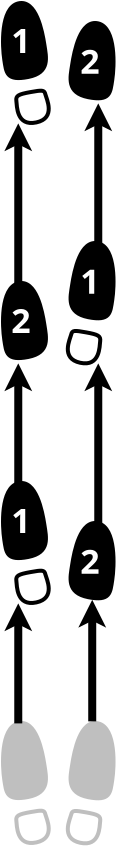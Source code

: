 <?xml version="1.0" encoding="UTF-8"?>
<dia:diagram xmlns:dia="http://www.lysator.liu.se/~alla/dia/">
  <dia:layer name="Segundo plano" visible="true" connectable="true" active="true">
    <dia:group>
      <dia:attribute name="meta">
        <dia:composite type="dict"/>
      </dia:attribute>
      <dia:attribute name="matrix"/>
      <dia:object type="Standard - Beziergon" version="0" id="O0">
        <dia:attribute name="obj_pos">
          <dia:point val="77,8"/>
        </dia:attribute>
        <dia:attribute name="obj_bb">
          <dia:rectangle val="75.516,7.88;77.863,11.846"/>
        </dia:attribute>
        <dia:attribute name="bez_points">
          <dia:point val="77,8"/>
          <dia:point val="76.1,7.783"/>
          <dia:point val="75.796,9.411"/>
          <dia:point val="75.696,10.062"/>
          <dia:point val="75.596,10.713"/>
          <dia:point val="75.4,11.473"/>
          <dia:point val="76.5,11.69"/>
          <dia:point val="77.6,11.907"/>
          <dia:point val="77.6,11.473"/>
          <dia:point val="77.7,10.822"/>
          <dia:point val="77.8,10.171"/>
          <dia:point val="77.9,8.217"/>
        </dia:attribute>
        <dia:attribute name="corner_types">
          <dia:enum val="2"/>
          <dia:enum val="2"/>
          <dia:enum val="2"/>
          <dia:enum val="2"/>
          <dia:enum val="2"/>
        </dia:attribute>
        <dia:attribute name="line_width">
          <dia:real val="0.2"/>
        </dia:attribute>
        <dia:attribute name="inner_color">
          <dia:color val="#000000ff"/>
        </dia:attribute>
        <dia:attribute name="show_background">
          <dia:boolean val="true"/>
        </dia:attribute>
      </dia:object>
      <dia:object type="Standard - Text" version="1" id="O1">
        <dia:attribute name="obj_pos">
          <dia:point val="76.102,10.514"/>
        </dia:attribute>
        <dia:attribute name="obj_bb">
          <dia:rectangle val="76.102,8.942;77.28,10.914"/>
        </dia:attribute>
        <dia:attribute name="text">
          <dia:composite type="text">
            <dia:attribute name="string">
              <dia:string>#2#</dia:string>
            </dia:attribute>
            <dia:attribute name="font">
              <dia:font family="sans" style="80" name="Helvetica-Bold"/>
            </dia:attribute>
            <dia:attribute name="height">
              <dia:real val="2.117"/>
            </dia:attribute>
            <dia:attribute name="pos">
              <dia:point val="76.102,10.514"/>
            </dia:attribute>
            <dia:attribute name="color">
              <dia:color val="#ffffffff"/>
            </dia:attribute>
            <dia:attribute name="alignment">
              <dia:enum val="0"/>
            </dia:attribute>
          </dia:composite>
        </dia:attribute>
        <dia:attribute name="valign">
          <dia:enum val="3"/>
        </dia:attribute>
      </dia:object>
    </dia:group>
    <dia:group>
      <dia:attribute name="meta">
        <dia:composite type="dict"/>
      </dia:attribute>
      <dia:attribute name="matrix"/>
      <dia:object type="Standard - Beziergon" version="0" id="O2">
        <dia:attribute name="obj_pos">
          <dia:point val="73,6"/>
        </dia:attribute>
        <dia:attribute name="obj_bb">
          <dia:rectangle val="72.137,5.88;74.484,9.835"/>
        </dia:attribute>
        <dia:attribute name="bez_points">
          <dia:point val="73,6"/>
          <dia:point val="73.9,5.784"/>
          <dia:point val="74.204,7.407"/>
          <dia:point val="74.304,8.056"/>
          <dia:point val="74.404,8.705"/>
          <dia:point val="74.6,9.462"/>
          <dia:point val="73.5,9.679"/>
          <dia:point val="72.4,9.895"/>
          <dia:point val="72.4,9.462"/>
          <dia:point val="72.3,8.813"/>
          <dia:point val="72.2,8.164"/>
          <dia:point val="72.1,6.216"/>
        </dia:attribute>
        <dia:attribute name="corner_types">
          <dia:enum val="2"/>
          <dia:enum val="2"/>
          <dia:enum val="2"/>
          <dia:enum val="2"/>
          <dia:enum val="2"/>
        </dia:attribute>
        <dia:attribute name="line_width">
          <dia:real val="0.2"/>
        </dia:attribute>
        <dia:attribute name="inner_color">
          <dia:color val="#000000ff"/>
        </dia:attribute>
        <dia:attribute name="show_background">
          <dia:boolean val="true"/>
        </dia:attribute>
      </dia:object>
      <dia:object type="Standard - Beziergon" version="0" id="O3">
        <dia:attribute name="obj_pos">
          <dia:point val="73.604,10.436"/>
        </dia:attribute>
        <dia:attribute name="obj_bb">
          <dia:rectangle val="72.799,10.265;74.623,12.08"/>
        </dia:attribute>
        <dia:attribute name="bez_points">
          <dia:point val="73.604,10.436"/>
          <dia:point val="74.204,10.328"/>
          <dia:point val="74.304,10.328"/>
          <dia:point val="74.354,10.544"/>
          <dia:point val="74.404,10.761"/>
          <dia:point val="74.904,11.735"/>
          <dia:point val="73.904,11.951"/>
          <dia:point val="72.904,12.167"/>
          <dia:point val="72.937,11.121"/>
          <dia:point val="72.904,10.869"/>
          <dia:point val="72.871,10.617"/>
          <dia:point val="73.004,10.544"/>
        </dia:attribute>
        <dia:attribute name="corner_types">
          <dia:enum val="2"/>
          <dia:enum val="2"/>
          <dia:enum val="2"/>
          <dia:enum val="2"/>
          <dia:enum val="2"/>
        </dia:attribute>
        <dia:attribute name="line_width">
          <dia:real val="0.2"/>
        </dia:attribute>
        <dia:attribute name="inner_color">
          <dia:color val="#000000ff"/>
        </dia:attribute>
        <dia:attribute name="show_background">
          <dia:boolean val="false"/>
        </dia:attribute>
      </dia:object>
      <dia:object type="Standard - Text" version="1" id="O4">
        <dia:attribute name="obj_pos">
          <dia:point val="72.65,8.48"/>
        </dia:attribute>
        <dia:attribute name="obj_bb">
          <dia:rectangle val="72.65,6.908;73.828,8.88"/>
        </dia:attribute>
        <dia:attribute name="text">
          <dia:composite type="text">
            <dia:attribute name="string">
              <dia:string>#1#</dia:string>
            </dia:attribute>
            <dia:attribute name="font">
              <dia:font family="sans" style="80" name="Helvetica-Bold"/>
            </dia:attribute>
            <dia:attribute name="height">
              <dia:real val="2.117"/>
            </dia:attribute>
            <dia:attribute name="pos">
              <dia:point val="72.65,8.48"/>
            </dia:attribute>
            <dia:attribute name="color">
              <dia:color val="#ffffffff"/>
            </dia:attribute>
            <dia:attribute name="alignment">
              <dia:enum val="0"/>
            </dia:attribute>
          </dia:composite>
        </dia:attribute>
        <dia:attribute name="valign">
          <dia:enum val="3"/>
        </dia:attribute>
      </dia:object>
    </dia:group>
    <dia:group>
      <dia:attribute name="meta">
        <dia:composite type="dict"/>
      </dia:attribute>
      <dia:attribute name="matrix"/>
      <dia:object type="Standard - Beziergon" version="0" id="O5">
        <dia:attribute name="obj_pos">
          <dia:point val="77,18"/>
        </dia:attribute>
        <dia:attribute name="obj_bb">
          <dia:rectangle val="75.516,17.88;77.863,21.846"/>
        </dia:attribute>
        <dia:attribute name="bez_points">
          <dia:point val="77,18"/>
          <dia:point val="76.1,17.783"/>
          <dia:point val="75.796,19.411"/>
          <dia:point val="75.696,20.062"/>
          <dia:point val="75.596,20.713"/>
          <dia:point val="75.4,21.473"/>
          <dia:point val="76.5,21.69"/>
          <dia:point val="77.6,21.907"/>
          <dia:point val="77.6,21.473"/>
          <dia:point val="77.7,20.822"/>
          <dia:point val="77.8,20.171"/>
          <dia:point val="77.9,18.217"/>
        </dia:attribute>
        <dia:attribute name="corner_types">
          <dia:enum val="2"/>
          <dia:enum val="2"/>
          <dia:enum val="2"/>
          <dia:enum val="2"/>
          <dia:enum val="2"/>
        </dia:attribute>
        <dia:attribute name="line_color">
          <dia:color val="#bfbfbfff"/>
        </dia:attribute>
        <dia:attribute name="line_width">
          <dia:real val="0.2"/>
        </dia:attribute>
        <dia:attribute name="inner_color">
          <dia:color val="#bfbfbfff"/>
        </dia:attribute>
        <dia:attribute name="show_background">
          <dia:boolean val="true"/>
        </dia:attribute>
      </dia:object>
      <dia:object type="Standard - Beziergon" version="0" id="O6">
        <dia:attribute name="obj_pos">
          <dia:point val="76.396,22.45"/>
        </dia:attribute>
        <dia:attribute name="obj_bb">
          <dia:rectangle val="75.377,22.278;77.201,24.098"/>
        </dia:attribute>
        <dia:attribute name="bez_points">
          <dia:point val="76.396,22.45"/>
          <dia:point val="75.796,22.341"/>
          <dia:point val="75.696,22.341"/>
          <dia:point val="75.646,22.558"/>
          <dia:point val="75.596,22.775"/>
          <dia:point val="75.096,23.752"/>
          <dia:point val="76.096,23.969"/>
          <dia:point val="77.096,24.186"/>
          <dia:point val="77.063,23.137"/>
          <dia:point val="77.096,22.884"/>
          <dia:point val="77.129,22.631"/>
          <dia:point val="76.996,22.558"/>
        </dia:attribute>
        <dia:attribute name="corner_types">
          <dia:enum val="2"/>
          <dia:enum val="2"/>
          <dia:enum val="2"/>
          <dia:enum val="2"/>
          <dia:enum val="2"/>
        </dia:attribute>
        <dia:attribute name="line_color">
          <dia:color val="#bfbfbfff"/>
        </dia:attribute>
        <dia:attribute name="line_width">
          <dia:real val="0.2"/>
        </dia:attribute>
        <dia:attribute name="inner_color">
          <dia:color val="#bfbfbfff"/>
        </dia:attribute>
        <dia:attribute name="show_background">
          <dia:boolean val="false"/>
        </dia:attribute>
      </dia:object>
    </dia:group>
    <dia:group>
      <dia:attribute name="meta">
        <dia:composite type="dict"/>
      </dia:attribute>
      <dia:attribute name="matrix"/>
      <dia:object type="Standard - Beziergon" version="0" id="O7">
        <dia:attribute name="obj_pos">
          <dia:point val="73,18"/>
        </dia:attribute>
        <dia:attribute name="obj_bb">
          <dia:rectangle val="72.137,17.88;74.484,21.835"/>
        </dia:attribute>
        <dia:attribute name="bez_points">
          <dia:point val="73,18"/>
          <dia:point val="73.9,17.784"/>
          <dia:point val="74.204,19.407"/>
          <dia:point val="74.304,20.056"/>
          <dia:point val="74.404,20.705"/>
          <dia:point val="74.6,21.462"/>
          <dia:point val="73.5,21.679"/>
          <dia:point val="72.4,21.895"/>
          <dia:point val="72.4,21.462"/>
          <dia:point val="72.3,20.813"/>
          <dia:point val="72.2,20.164"/>
          <dia:point val="72.1,18.216"/>
        </dia:attribute>
        <dia:attribute name="corner_types">
          <dia:enum val="2"/>
          <dia:enum val="2"/>
          <dia:enum val="2"/>
          <dia:enum val="2"/>
          <dia:enum val="2"/>
        </dia:attribute>
        <dia:attribute name="line_color">
          <dia:color val="#bfbfbfff"/>
        </dia:attribute>
        <dia:attribute name="line_width">
          <dia:real val="0.2"/>
        </dia:attribute>
        <dia:attribute name="inner_color">
          <dia:color val="#bfbfbfff"/>
        </dia:attribute>
        <dia:attribute name="show_background">
          <dia:boolean val="true"/>
        </dia:attribute>
      </dia:object>
      <dia:object type="Standard - Beziergon" version="0" id="O8">
        <dia:attribute name="obj_pos">
          <dia:point val="73.604,22.436"/>
        </dia:attribute>
        <dia:attribute name="obj_bb">
          <dia:rectangle val="72.799,22.265;74.623,24.08"/>
        </dia:attribute>
        <dia:attribute name="bez_points">
          <dia:point val="73.604,22.436"/>
          <dia:point val="74.204,22.328"/>
          <dia:point val="74.304,22.328"/>
          <dia:point val="74.354,22.544"/>
          <dia:point val="74.404,22.761"/>
          <dia:point val="74.904,23.735"/>
          <dia:point val="73.904,23.951"/>
          <dia:point val="72.904,24.167"/>
          <dia:point val="72.937,23.122"/>
          <dia:point val="72.904,22.869"/>
          <dia:point val="72.871,22.617"/>
          <dia:point val="73.004,22.544"/>
        </dia:attribute>
        <dia:attribute name="corner_types">
          <dia:enum val="2"/>
          <dia:enum val="2"/>
          <dia:enum val="2"/>
          <dia:enum val="2"/>
          <dia:enum val="2"/>
        </dia:attribute>
        <dia:attribute name="line_color">
          <dia:color val="#bfbfbfff"/>
        </dia:attribute>
        <dia:attribute name="line_width">
          <dia:real val="0.2"/>
        </dia:attribute>
        <dia:attribute name="inner_color">
          <dia:color val="#bfbfbfff"/>
        </dia:attribute>
        <dia:attribute name="show_background">
          <dia:boolean val="false"/>
        </dia:attribute>
      </dia:object>
    </dia:group>
    <dia:group>
      <dia:attribute name="meta">
        <dia:composite type="dict"/>
      </dia:attribute>
      <dia:attribute name="matrix"/>
      <dia:object type="Standard - Beziergon" version="0" id="O9">
        <dia:attribute name="obj_pos">
          <dia:point val="73,-4"/>
        </dia:attribute>
        <dia:attribute name="obj_bb">
          <dia:rectangle val="72.137,-4.12;74.484,-0.165"/>
        </dia:attribute>
        <dia:attribute name="bez_points">
          <dia:point val="73,-4"/>
          <dia:point val="73.9,-4.216"/>
          <dia:point val="74.204,-2.593"/>
          <dia:point val="74.304,-1.944"/>
          <dia:point val="74.404,-1.295"/>
          <dia:point val="74.6,-0.538"/>
          <dia:point val="73.5,-0.321"/>
          <dia:point val="72.4,-0.105"/>
          <dia:point val="72.4,-0.538"/>
          <dia:point val="72.3,-1.187"/>
          <dia:point val="72.2,-1.836"/>
          <dia:point val="72.1,-3.784"/>
        </dia:attribute>
        <dia:attribute name="corner_types">
          <dia:enum val="2"/>
          <dia:enum val="2"/>
          <dia:enum val="2"/>
          <dia:enum val="2"/>
          <dia:enum val="2"/>
        </dia:attribute>
        <dia:attribute name="line_width">
          <dia:real val="0.2"/>
        </dia:attribute>
        <dia:attribute name="inner_color">
          <dia:color val="#000000ff"/>
        </dia:attribute>
        <dia:attribute name="show_background">
          <dia:boolean val="true"/>
        </dia:attribute>
      </dia:object>
      <dia:object type="Standard - Text" version="1" id="O10">
        <dia:attribute name="obj_pos">
          <dia:point val="72.65,-1.52"/>
        </dia:attribute>
        <dia:attribute name="obj_bb">
          <dia:rectangle val="72.65,-3.092;73.828,-1.12"/>
        </dia:attribute>
        <dia:attribute name="text">
          <dia:composite type="text">
            <dia:attribute name="string">
              <dia:string>#2#</dia:string>
            </dia:attribute>
            <dia:attribute name="font">
              <dia:font family="sans" style="80" name="Helvetica-Bold"/>
            </dia:attribute>
            <dia:attribute name="height">
              <dia:real val="2.117"/>
            </dia:attribute>
            <dia:attribute name="pos">
              <dia:point val="72.65,-1.52"/>
            </dia:attribute>
            <dia:attribute name="color">
              <dia:color val="#ffffffff"/>
            </dia:attribute>
            <dia:attribute name="alignment">
              <dia:enum val="0"/>
            </dia:attribute>
          </dia:composite>
        </dia:attribute>
        <dia:attribute name="valign">
          <dia:enum val="3"/>
        </dia:attribute>
      </dia:object>
    </dia:group>
    <dia:group>
      <dia:attribute name="meta">
        <dia:composite type="dict"/>
      </dia:attribute>
      <dia:attribute name="matrix">
        <dia:matrix xx="1" xy="0" yx="0" yy="1" x0="4.885e-15" y0="0"/>
      </dia:attribute>
      <dia:object type="Standard - Beziergon" version="0" id="O11">
        <dia:attribute name="obj_pos">
          <dia:point val="77,-6"/>
        </dia:attribute>
        <dia:attribute name="obj_bb">
          <dia:rectangle val="75.516,-6.12;77.863,-2.154"/>
        </dia:attribute>
        <dia:attribute name="bez_points">
          <dia:point val="77,-6"/>
          <dia:point val="76.1,-6.217"/>
          <dia:point val="75.796,-4.589"/>
          <dia:point val="75.696,-3.938"/>
          <dia:point val="75.596,-3.287"/>
          <dia:point val="75.4,-2.527"/>
          <dia:point val="76.5,-2.31"/>
          <dia:point val="77.6,-2.093"/>
          <dia:point val="77.6,-2.527"/>
          <dia:point val="77.7,-3.178"/>
          <dia:point val="77.8,-3.829"/>
          <dia:point val="77.9,-5.783"/>
        </dia:attribute>
        <dia:attribute name="corner_types">
          <dia:enum val="2"/>
          <dia:enum val="2"/>
          <dia:enum val="2"/>
          <dia:enum val="2"/>
          <dia:enum val="2"/>
        </dia:attribute>
        <dia:attribute name="line_width">
          <dia:real val="0.2"/>
        </dia:attribute>
        <dia:attribute name="inner_color">
          <dia:color val="#000000ff"/>
        </dia:attribute>
        <dia:attribute name="show_background">
          <dia:boolean val="true"/>
        </dia:attribute>
      </dia:object>
      <dia:object type="Standard - Beziergon" version="0" id="O12">
        <dia:attribute name="obj_pos">
          <dia:point val="76.396,-1.55"/>
        </dia:attribute>
        <dia:attribute name="obj_bb">
          <dia:rectangle val="75.377,-1.722;77.201,0.098"/>
        </dia:attribute>
        <dia:attribute name="bez_points">
          <dia:point val="76.396,-1.55"/>
          <dia:point val="75.796,-1.659"/>
          <dia:point val="75.696,-1.659"/>
          <dia:point val="75.646,-1.442"/>
          <dia:point val="75.596,-1.225"/>
          <dia:point val="75.096,-0.248"/>
          <dia:point val="76.096,-0.031"/>
          <dia:point val="77.096,0.186"/>
          <dia:point val="77.063,-0.863"/>
          <dia:point val="77.096,-1.116"/>
          <dia:point val="77.129,-1.369"/>
          <dia:point val="76.996,-1.442"/>
        </dia:attribute>
        <dia:attribute name="corner_types">
          <dia:enum val="2"/>
          <dia:enum val="2"/>
          <dia:enum val="2"/>
          <dia:enum val="2"/>
          <dia:enum val="2"/>
        </dia:attribute>
        <dia:attribute name="line_width">
          <dia:real val="0.2"/>
        </dia:attribute>
        <dia:attribute name="inner_color">
          <dia:color val="#000000ff"/>
        </dia:attribute>
        <dia:attribute name="show_background">
          <dia:boolean val="false"/>
        </dia:attribute>
      </dia:object>
      <dia:object type="Standard - Text" version="1" id="O13">
        <dia:attribute name="obj_pos">
          <dia:point val="76.102,-3.486"/>
        </dia:attribute>
        <dia:attribute name="obj_bb">
          <dia:rectangle val="76.102,-5.058;77.28,-3.086"/>
        </dia:attribute>
        <dia:attribute name="text">
          <dia:composite type="text">
            <dia:attribute name="string">
              <dia:string>#1#</dia:string>
            </dia:attribute>
            <dia:attribute name="font">
              <dia:font family="sans" style="80" name="Helvetica-Bold"/>
            </dia:attribute>
            <dia:attribute name="height">
              <dia:real val="2.117"/>
            </dia:attribute>
            <dia:attribute name="pos">
              <dia:point val="76.102,-3.486"/>
            </dia:attribute>
            <dia:attribute name="color">
              <dia:color val="#ffffffff"/>
            </dia:attribute>
            <dia:attribute name="alignment">
              <dia:enum val="0"/>
            </dia:attribute>
          </dia:composite>
        </dia:attribute>
        <dia:attribute name="valign">
          <dia:enum val="3"/>
        </dia:attribute>
      </dia:object>
    </dia:group>
    <dia:object type="Standard - Line" version="0" id="O14">
      <dia:attribute name="obj_pos">
        <dia:point val="76.698,17.899"/>
      </dia:attribute>
      <dia:attribute name="obj_bb">
        <dia:rectangle val="76.001,11.62;77.395,18.099"/>
      </dia:attribute>
      <dia:attribute name="conn_endpoints">
        <dia:point val="76.698,17.899"/>
        <dia:point val="76.698,11.82"/>
      </dia:attribute>
      <dia:attribute name="numcp">
        <dia:int val="1"/>
      </dia:attribute>
      <dia:attribute name="line_width">
        <dia:real val="0.4"/>
      </dia:attribute>
      <dia:attribute name="end_arrow">
        <dia:enum val="22"/>
      </dia:attribute>
      <dia:attribute name="end_arrow_length">
        <dia:real val="0.5"/>
      </dia:attribute>
      <dia:attribute name="end_arrow_width">
        <dia:real val="0.5"/>
      </dia:attribute>
      <dia:connections>
        <dia:connection handle="0" to="O5" connection="8"/>
        <dia:connection handle="1" to="O0" connection="8"/>
      </dia:connections>
    </dia:object>
    <dia:object type="Standard - Line" version="0" id="O15">
      <dia:attribute name="obj_pos">
        <dia:point val="73,18"/>
      </dia:attribute>
      <dia:attribute name="obj_bb">
        <dia:rectangle val="72.303,11.8;73.697,18.2"/>
      </dia:attribute>
      <dia:attribute name="conn_endpoints">
        <dia:point val="73,18"/>
        <dia:point val="73,12"/>
      </dia:attribute>
      <dia:attribute name="numcp">
        <dia:int val="1"/>
      </dia:attribute>
      <dia:attribute name="line_width">
        <dia:real val="0.4"/>
      </dia:attribute>
      <dia:attribute name="end_arrow">
        <dia:enum val="22"/>
      </dia:attribute>
      <dia:attribute name="end_arrow_length">
        <dia:real val="0.5"/>
      </dia:attribute>
      <dia:attribute name="end_arrow_width">
        <dia:real val="0.5"/>
      </dia:attribute>
      <dia:connections>
        <dia:connection handle="0" to="O7" connection="0"/>
      </dia:connections>
    </dia:object>
    <dia:object type="Standard - Line" version="0" id="O16">
      <dia:attribute name="obj_pos">
        <dia:point val="77,8"/>
      </dia:attribute>
      <dia:attribute name="obj_bb">
        <dia:rectangle val="76.303,-0.2;77.697,8.2"/>
      </dia:attribute>
      <dia:attribute name="conn_endpoints">
        <dia:point val="77,8"/>
        <dia:point val="77,0"/>
      </dia:attribute>
      <dia:attribute name="numcp">
        <dia:int val="1"/>
      </dia:attribute>
      <dia:attribute name="line_width">
        <dia:real val="0.4"/>
      </dia:attribute>
      <dia:attribute name="end_arrow">
        <dia:enum val="22"/>
      </dia:attribute>
      <dia:attribute name="end_arrow_length">
        <dia:real val="0.5"/>
      </dia:attribute>
      <dia:attribute name="end_arrow_width">
        <dia:real val="0.5"/>
      </dia:attribute>
      <dia:connections>
        <dia:connection handle="0" to="O0" connection="0"/>
      </dia:connections>
    </dia:object>
    <dia:object type="Standard - Line" version="0" id="O17">
      <dia:attribute name="obj_pos">
        <dia:point val="73,6"/>
      </dia:attribute>
      <dia:attribute name="obj_bb">
        <dia:rectangle val="72.303,-0.2;73.697,6.2"/>
      </dia:attribute>
      <dia:attribute name="conn_endpoints">
        <dia:point val="73,6"/>
        <dia:point val="73,0"/>
      </dia:attribute>
      <dia:attribute name="numcp">
        <dia:int val="1"/>
      </dia:attribute>
      <dia:attribute name="line_width">
        <dia:real val="0.4"/>
      </dia:attribute>
      <dia:attribute name="end_arrow">
        <dia:enum val="22"/>
      </dia:attribute>
      <dia:attribute name="end_arrow_length">
        <dia:real val="0.5"/>
      </dia:attribute>
      <dia:attribute name="end_arrow_width">
        <dia:real val="0.5"/>
      </dia:attribute>
      <dia:connections>
        <dia:connection handle="0" to="O2" connection="0"/>
      </dia:connections>
    </dia:object>
    <dia:group>
      <dia:attribute name="meta">
        <dia:composite type="dict"/>
      </dia:attribute>
      <dia:attribute name="matrix"/>
      <dia:object type="Standard - Beziergon" version="0" id="O18">
        <dia:attribute name="obj_pos">
          <dia:point val="77,-17"/>
        </dia:attribute>
        <dia:attribute name="obj_bb">
          <dia:rectangle val="75.516,-17.12;77.863,-13.154"/>
        </dia:attribute>
        <dia:attribute name="bez_points">
          <dia:point val="77,-17"/>
          <dia:point val="76.1,-17.217"/>
          <dia:point val="75.796,-15.589"/>
          <dia:point val="75.696,-14.938"/>
          <dia:point val="75.596,-14.287"/>
          <dia:point val="75.4,-13.527"/>
          <dia:point val="76.5,-13.31"/>
          <dia:point val="77.6,-13.093"/>
          <dia:point val="77.6,-13.527"/>
          <dia:point val="77.7,-14.178"/>
          <dia:point val="77.8,-14.829"/>
          <dia:point val="77.9,-16.783"/>
        </dia:attribute>
        <dia:attribute name="corner_types">
          <dia:enum val="2"/>
          <dia:enum val="2"/>
          <dia:enum val="2"/>
          <dia:enum val="2"/>
          <dia:enum val="2"/>
        </dia:attribute>
        <dia:attribute name="line_width">
          <dia:real val="0.2"/>
        </dia:attribute>
        <dia:attribute name="inner_color">
          <dia:color val="#000000ff"/>
        </dia:attribute>
        <dia:attribute name="show_background">
          <dia:boolean val="true"/>
        </dia:attribute>
      </dia:object>
      <dia:object type="Standard - Text" version="1" id="O19">
        <dia:attribute name="obj_pos">
          <dia:point val="76.102,-14.486"/>
        </dia:attribute>
        <dia:attribute name="obj_bb">
          <dia:rectangle val="76.102,-16.058;77.28,-14.086"/>
        </dia:attribute>
        <dia:attribute name="text">
          <dia:composite type="text">
            <dia:attribute name="string">
              <dia:string>#2#</dia:string>
            </dia:attribute>
            <dia:attribute name="font">
              <dia:font family="sans" style="80" name="Helvetica-Bold"/>
            </dia:attribute>
            <dia:attribute name="height">
              <dia:real val="2.117"/>
            </dia:attribute>
            <dia:attribute name="pos">
              <dia:point val="76.102,-14.486"/>
            </dia:attribute>
            <dia:attribute name="color">
              <dia:color val="#ffffffff"/>
            </dia:attribute>
            <dia:attribute name="alignment">
              <dia:enum val="0"/>
            </dia:attribute>
          </dia:composite>
        </dia:attribute>
        <dia:attribute name="valign">
          <dia:enum val="3"/>
        </dia:attribute>
      </dia:object>
    </dia:group>
    <dia:group>
      <dia:attribute name="meta">
        <dia:composite type="dict"/>
      </dia:attribute>
      <dia:attribute name="matrix"/>
      <dia:object type="Standard - Beziergon" version="0" id="O20">
        <dia:attribute name="obj_pos">
          <dia:point val="73,-18"/>
        </dia:attribute>
        <dia:attribute name="obj_bb">
          <dia:rectangle val="72.137,-18.12;74.484,-14.165"/>
        </dia:attribute>
        <dia:attribute name="bez_points">
          <dia:point val="73,-18"/>
          <dia:point val="73.9,-18.216"/>
          <dia:point val="74.204,-16.593"/>
          <dia:point val="74.304,-15.944"/>
          <dia:point val="74.404,-15.295"/>
          <dia:point val="74.6,-14.538"/>
          <dia:point val="73.5,-14.321"/>
          <dia:point val="72.4,-14.105"/>
          <dia:point val="72.4,-14.538"/>
          <dia:point val="72.3,-15.187"/>
          <dia:point val="72.2,-15.836"/>
          <dia:point val="72.1,-17.784"/>
        </dia:attribute>
        <dia:attribute name="corner_types">
          <dia:enum val="2"/>
          <dia:enum val="2"/>
          <dia:enum val="2"/>
          <dia:enum val="2"/>
          <dia:enum val="2"/>
        </dia:attribute>
        <dia:attribute name="line_width">
          <dia:real val="0.2"/>
        </dia:attribute>
        <dia:attribute name="inner_color">
          <dia:color val="#000000ff"/>
        </dia:attribute>
        <dia:attribute name="show_background">
          <dia:boolean val="true"/>
        </dia:attribute>
      </dia:object>
      <dia:object type="Standard - Beziergon" version="0" id="O21">
        <dia:attribute name="obj_pos">
          <dia:point val="73.604,-13.564"/>
        </dia:attribute>
        <dia:attribute name="obj_bb">
          <dia:rectangle val="72.799,-13.735;74.623,-11.92"/>
        </dia:attribute>
        <dia:attribute name="bez_points">
          <dia:point val="73.604,-13.564"/>
          <dia:point val="74.204,-13.672"/>
          <dia:point val="74.304,-13.672"/>
          <dia:point val="74.354,-13.456"/>
          <dia:point val="74.404,-13.239"/>
          <dia:point val="74.904,-12.265"/>
          <dia:point val="73.904,-12.049"/>
          <dia:point val="72.904,-11.833"/>
          <dia:point val="72.937,-12.879"/>
          <dia:point val="72.904,-13.131"/>
          <dia:point val="72.871,-13.383"/>
          <dia:point val="73.004,-13.456"/>
        </dia:attribute>
        <dia:attribute name="corner_types">
          <dia:enum val="2"/>
          <dia:enum val="2"/>
          <dia:enum val="2"/>
          <dia:enum val="2"/>
          <dia:enum val="2"/>
        </dia:attribute>
        <dia:attribute name="line_width">
          <dia:real val="0.2"/>
        </dia:attribute>
        <dia:attribute name="inner_color">
          <dia:color val="#000000ff"/>
        </dia:attribute>
        <dia:attribute name="show_background">
          <dia:boolean val="false"/>
        </dia:attribute>
      </dia:object>
      <dia:object type="Standard - Text" version="1" id="O22">
        <dia:attribute name="obj_pos">
          <dia:point val="72.65,-15.52"/>
        </dia:attribute>
        <dia:attribute name="obj_bb">
          <dia:rectangle val="72.65,-17.092;73.828,-15.12"/>
        </dia:attribute>
        <dia:attribute name="text">
          <dia:composite type="text">
            <dia:attribute name="string">
              <dia:string>#1#</dia:string>
            </dia:attribute>
            <dia:attribute name="font">
              <dia:font family="sans" style="80" name="Helvetica-Bold"/>
            </dia:attribute>
            <dia:attribute name="height">
              <dia:real val="2.117"/>
            </dia:attribute>
            <dia:attribute name="pos">
              <dia:point val="72.65,-15.52"/>
            </dia:attribute>
            <dia:attribute name="color">
              <dia:color val="#ffffffff"/>
            </dia:attribute>
            <dia:attribute name="alignment">
              <dia:enum val="0"/>
            </dia:attribute>
          </dia:composite>
        </dia:attribute>
        <dia:attribute name="valign">
          <dia:enum val="3"/>
        </dia:attribute>
      </dia:object>
    </dia:group>
    <dia:object type="Standard - Line" version="0" id="O23">
      <dia:attribute name="obj_pos">
        <dia:point val="77,-6"/>
      </dia:attribute>
      <dia:attribute name="obj_bb">
        <dia:rectangle val="76.303,-13.2;77.697,-5.8"/>
      </dia:attribute>
      <dia:attribute name="conn_endpoints">
        <dia:point val="77,-6"/>
        <dia:point val="77,-13"/>
      </dia:attribute>
      <dia:attribute name="numcp">
        <dia:int val="1"/>
      </dia:attribute>
      <dia:attribute name="line_width">
        <dia:real val="0.4"/>
      </dia:attribute>
      <dia:attribute name="end_arrow">
        <dia:enum val="22"/>
      </dia:attribute>
      <dia:attribute name="end_arrow_length">
        <dia:real val="0.5"/>
      </dia:attribute>
      <dia:attribute name="end_arrow_width">
        <dia:real val="0.5"/>
      </dia:attribute>
      <dia:connections>
        <dia:connection handle="0" to="O11" connection="0"/>
      </dia:connections>
    </dia:object>
    <dia:object type="Standard - Line" version="0" id="O24">
      <dia:attribute name="obj_pos">
        <dia:point val="73,-4"/>
      </dia:attribute>
      <dia:attribute name="obj_bb">
        <dia:rectangle val="72.303,-12.2;73.697,-3.8"/>
      </dia:attribute>
      <dia:attribute name="conn_endpoints">
        <dia:point val="73,-4"/>
        <dia:point val="73,-12"/>
      </dia:attribute>
      <dia:attribute name="numcp">
        <dia:int val="1"/>
      </dia:attribute>
      <dia:attribute name="line_width">
        <dia:real val="0.4"/>
      </dia:attribute>
      <dia:attribute name="end_arrow">
        <dia:enum val="22"/>
      </dia:attribute>
      <dia:attribute name="end_arrow_length">
        <dia:real val="0.5"/>
      </dia:attribute>
      <dia:attribute name="end_arrow_width">
        <dia:real val="0.5"/>
      </dia:attribute>
      <dia:connections>
        <dia:connection handle="0" to="O9" connection="0"/>
      </dia:connections>
    </dia:object>
  </dia:layer>
</dia:diagram>
